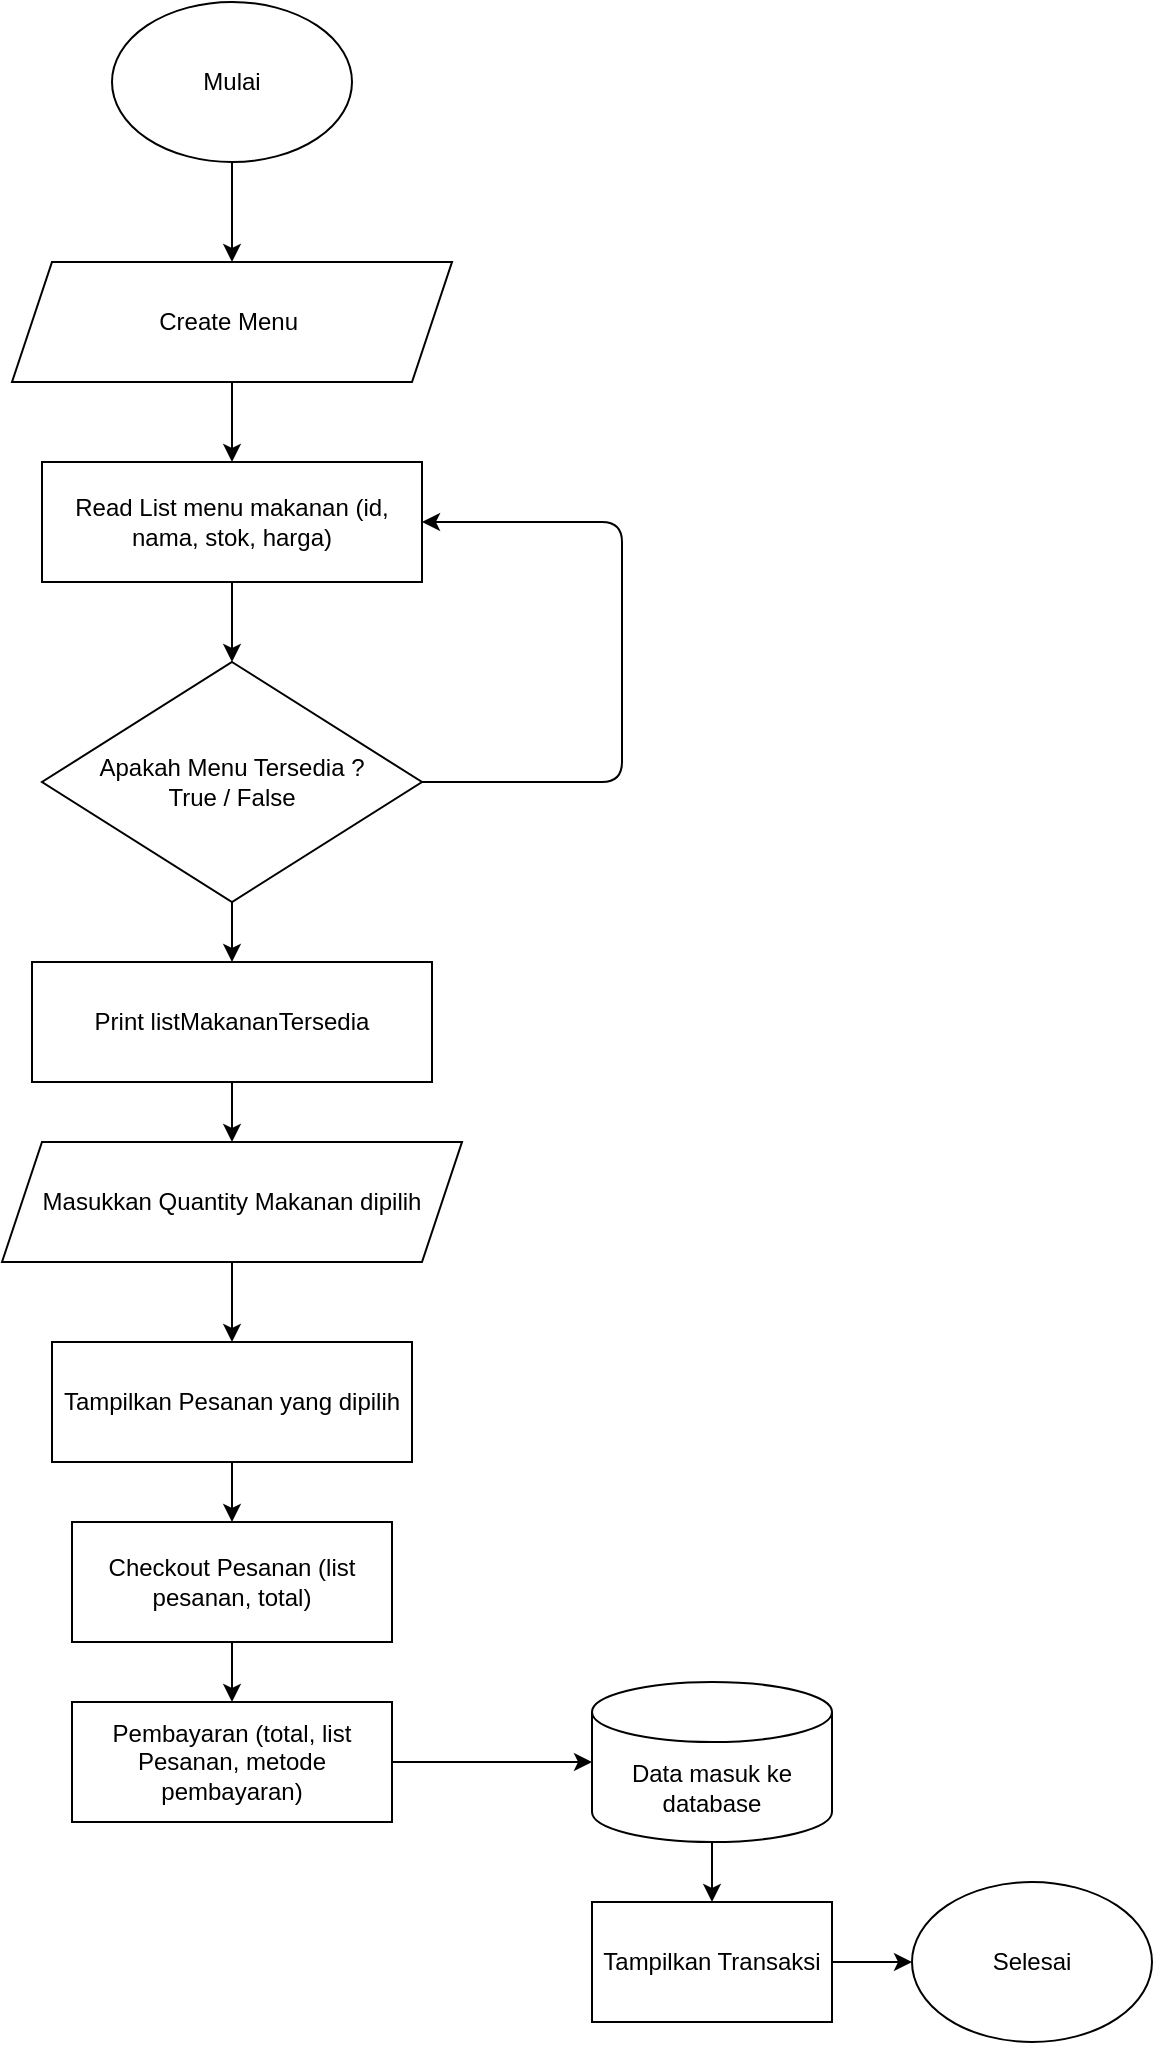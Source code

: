 <mxfile>
    <diagram id="HqflfSQn3xEzHywxVqiV" name="Page-1">
        <mxGraphModel dx="867" dy="241" grid="1" gridSize="10" guides="1" tooltips="1" connect="1" arrows="1" fold="1" page="1" pageScale="1" pageWidth="850" pageHeight="1100" math="0" shadow="0">
            <root>
                <mxCell id="0"/>
                <mxCell id="1" parent="0"/>
                <mxCell id="28" style="edgeStyle=none;html=1;exitX=0.5;exitY=1;exitDx=0;exitDy=0;entryX=0.5;entryY=0;entryDx=0;entryDy=0;" edge="1" parent="1" source="29" target="31">
                    <mxGeometry relative="1" as="geometry"/>
                </mxCell>
                <mxCell id="29" value="Create Menu&amp;nbsp;" style="shape=parallelogram;perimeter=parallelogramPerimeter;whiteSpace=wrap;html=1;fixedSize=1;" vertex="1" parent="1">
                    <mxGeometry x="75" y="180" width="220" height="60" as="geometry"/>
                </mxCell>
                <mxCell id="30" style="edgeStyle=none;html=1;exitX=0.5;exitY=1;exitDx=0;exitDy=0;entryX=0.5;entryY=0;entryDx=0;entryDy=0;" edge="1" parent="1" source="31" target="36">
                    <mxGeometry relative="1" as="geometry"/>
                </mxCell>
                <mxCell id="31" value="Read List menu makanan (id, nama, stok, harga)" style="rounded=0;whiteSpace=wrap;html=1;" vertex="1" parent="1">
                    <mxGeometry x="90" y="280" width="190" height="60" as="geometry"/>
                </mxCell>
                <mxCell id="32" style="edgeStyle=none;html=1;exitX=0.5;exitY=1;exitDx=0;exitDy=0;entryX=0.5;entryY=0;entryDx=0;entryDy=0;" edge="1" parent="1" source="33" target="29">
                    <mxGeometry relative="1" as="geometry"/>
                </mxCell>
                <mxCell id="33" value="Mulai" style="ellipse;whiteSpace=wrap;html=1;" vertex="1" parent="1">
                    <mxGeometry x="125" y="50" width="120" height="80" as="geometry"/>
                </mxCell>
                <mxCell id="34" style="edgeStyle=none;html=1;exitX=0.5;exitY=1;exitDx=0;exitDy=0;" edge="1" parent="1" source="36" target="51">
                    <mxGeometry relative="1" as="geometry"/>
                </mxCell>
                <mxCell id="35" style="edgeStyle=none;html=1;exitX=1;exitY=0.5;exitDx=0;exitDy=0;entryX=1;entryY=0.5;entryDx=0;entryDy=0;" edge="1" parent="1" source="36" target="31">
                    <mxGeometry relative="1" as="geometry">
                        <Array as="points">
                            <mxPoint x="380" y="440"/>
                            <mxPoint x="380" y="310"/>
                        </Array>
                    </mxGeometry>
                </mxCell>
                <mxCell id="36" value="Apakah Menu Tersedia ?&lt;br&gt;True / False" style="rhombus;whiteSpace=wrap;html=1;" vertex="1" parent="1">
                    <mxGeometry x="90" y="380" width="190" height="120" as="geometry"/>
                </mxCell>
                <mxCell id="37" style="edgeStyle=none;html=1;exitX=0.5;exitY=1;exitDx=0;exitDy=0;entryX=0.5;entryY=0;entryDx=0;entryDy=0;" edge="1" parent="1" source="38" target="40">
                    <mxGeometry relative="1" as="geometry"/>
                </mxCell>
                <mxCell id="38" value="Masukkan Quantity Makanan dipilih" style="shape=parallelogram;perimeter=parallelogramPerimeter;whiteSpace=wrap;html=1;fixedSize=1;" vertex="1" parent="1">
                    <mxGeometry x="70" y="620" width="230" height="60" as="geometry"/>
                </mxCell>
                <mxCell id="39" style="edgeStyle=none;html=1;exitX=0.5;exitY=1;exitDx=0;exitDy=0;entryX=0.5;entryY=0;entryDx=0;entryDy=0;" edge="1" parent="1" source="40" target="42">
                    <mxGeometry relative="1" as="geometry"/>
                </mxCell>
                <mxCell id="40" value="Tampilkan Pesanan yang dipilih" style="rounded=0;whiteSpace=wrap;html=1;" vertex="1" parent="1">
                    <mxGeometry x="95" y="720" width="180" height="60" as="geometry"/>
                </mxCell>
                <mxCell id="41" style="edgeStyle=none;html=1;exitX=0.5;exitY=1;exitDx=0;exitDy=0;" edge="1" parent="1" source="42" target="44">
                    <mxGeometry relative="1" as="geometry"/>
                </mxCell>
                <mxCell id="42" value="Checkout Pesanan (list pesanan, total)" style="rounded=0;whiteSpace=wrap;html=1;" vertex="1" parent="1">
                    <mxGeometry x="105" y="810" width="160" height="60" as="geometry"/>
                </mxCell>
                <mxCell id="43" style="edgeStyle=none;html=1;exitX=1;exitY=0.5;exitDx=0;exitDy=0;entryX=0;entryY=0.5;entryDx=0;entryDy=0;entryPerimeter=0;" edge="1" parent="1" source="44" target="46">
                    <mxGeometry relative="1" as="geometry"/>
                </mxCell>
                <mxCell id="44" value="Pembayaran (total, list Pesanan, metode pembayaran)" style="rounded=0;whiteSpace=wrap;html=1;" vertex="1" parent="1">
                    <mxGeometry x="105" y="900" width="160" height="60" as="geometry"/>
                </mxCell>
                <mxCell id="45" style="edgeStyle=none;html=1;exitX=0.5;exitY=1;exitDx=0;exitDy=0;exitPerimeter=0;" edge="1" parent="1" source="46" target="48">
                    <mxGeometry relative="1" as="geometry"/>
                </mxCell>
                <mxCell id="46" value="Data masuk ke database" style="shape=cylinder3;whiteSpace=wrap;html=1;boundedLbl=1;backgroundOutline=1;size=15;" vertex="1" parent="1">
                    <mxGeometry x="365" y="890" width="120" height="80" as="geometry"/>
                </mxCell>
                <mxCell id="47" style="edgeStyle=none;html=1;exitX=1;exitY=0.5;exitDx=0;exitDy=0;" edge="1" parent="1" source="48" target="49">
                    <mxGeometry relative="1" as="geometry"/>
                </mxCell>
                <mxCell id="48" value="Tampilkan Transaksi" style="rounded=0;whiteSpace=wrap;html=1;" vertex="1" parent="1">
                    <mxGeometry x="365" y="1000" width="120" height="60" as="geometry"/>
                </mxCell>
                <mxCell id="49" value="Selesai" style="ellipse;whiteSpace=wrap;html=1;" vertex="1" parent="1">
                    <mxGeometry x="525" y="990" width="120" height="80" as="geometry"/>
                </mxCell>
                <mxCell id="50" style="edgeStyle=none;html=1;exitX=0.5;exitY=1;exitDx=0;exitDy=0;" edge="1" parent="1" source="51" target="38">
                    <mxGeometry relative="1" as="geometry"/>
                </mxCell>
                <mxCell id="51" value="Print listMakananTersedia" style="rounded=0;whiteSpace=wrap;html=1;" vertex="1" parent="1">
                    <mxGeometry x="85" y="530" width="200" height="60" as="geometry"/>
                </mxCell>
            </root>
        </mxGraphModel>
    </diagram>
</mxfile>